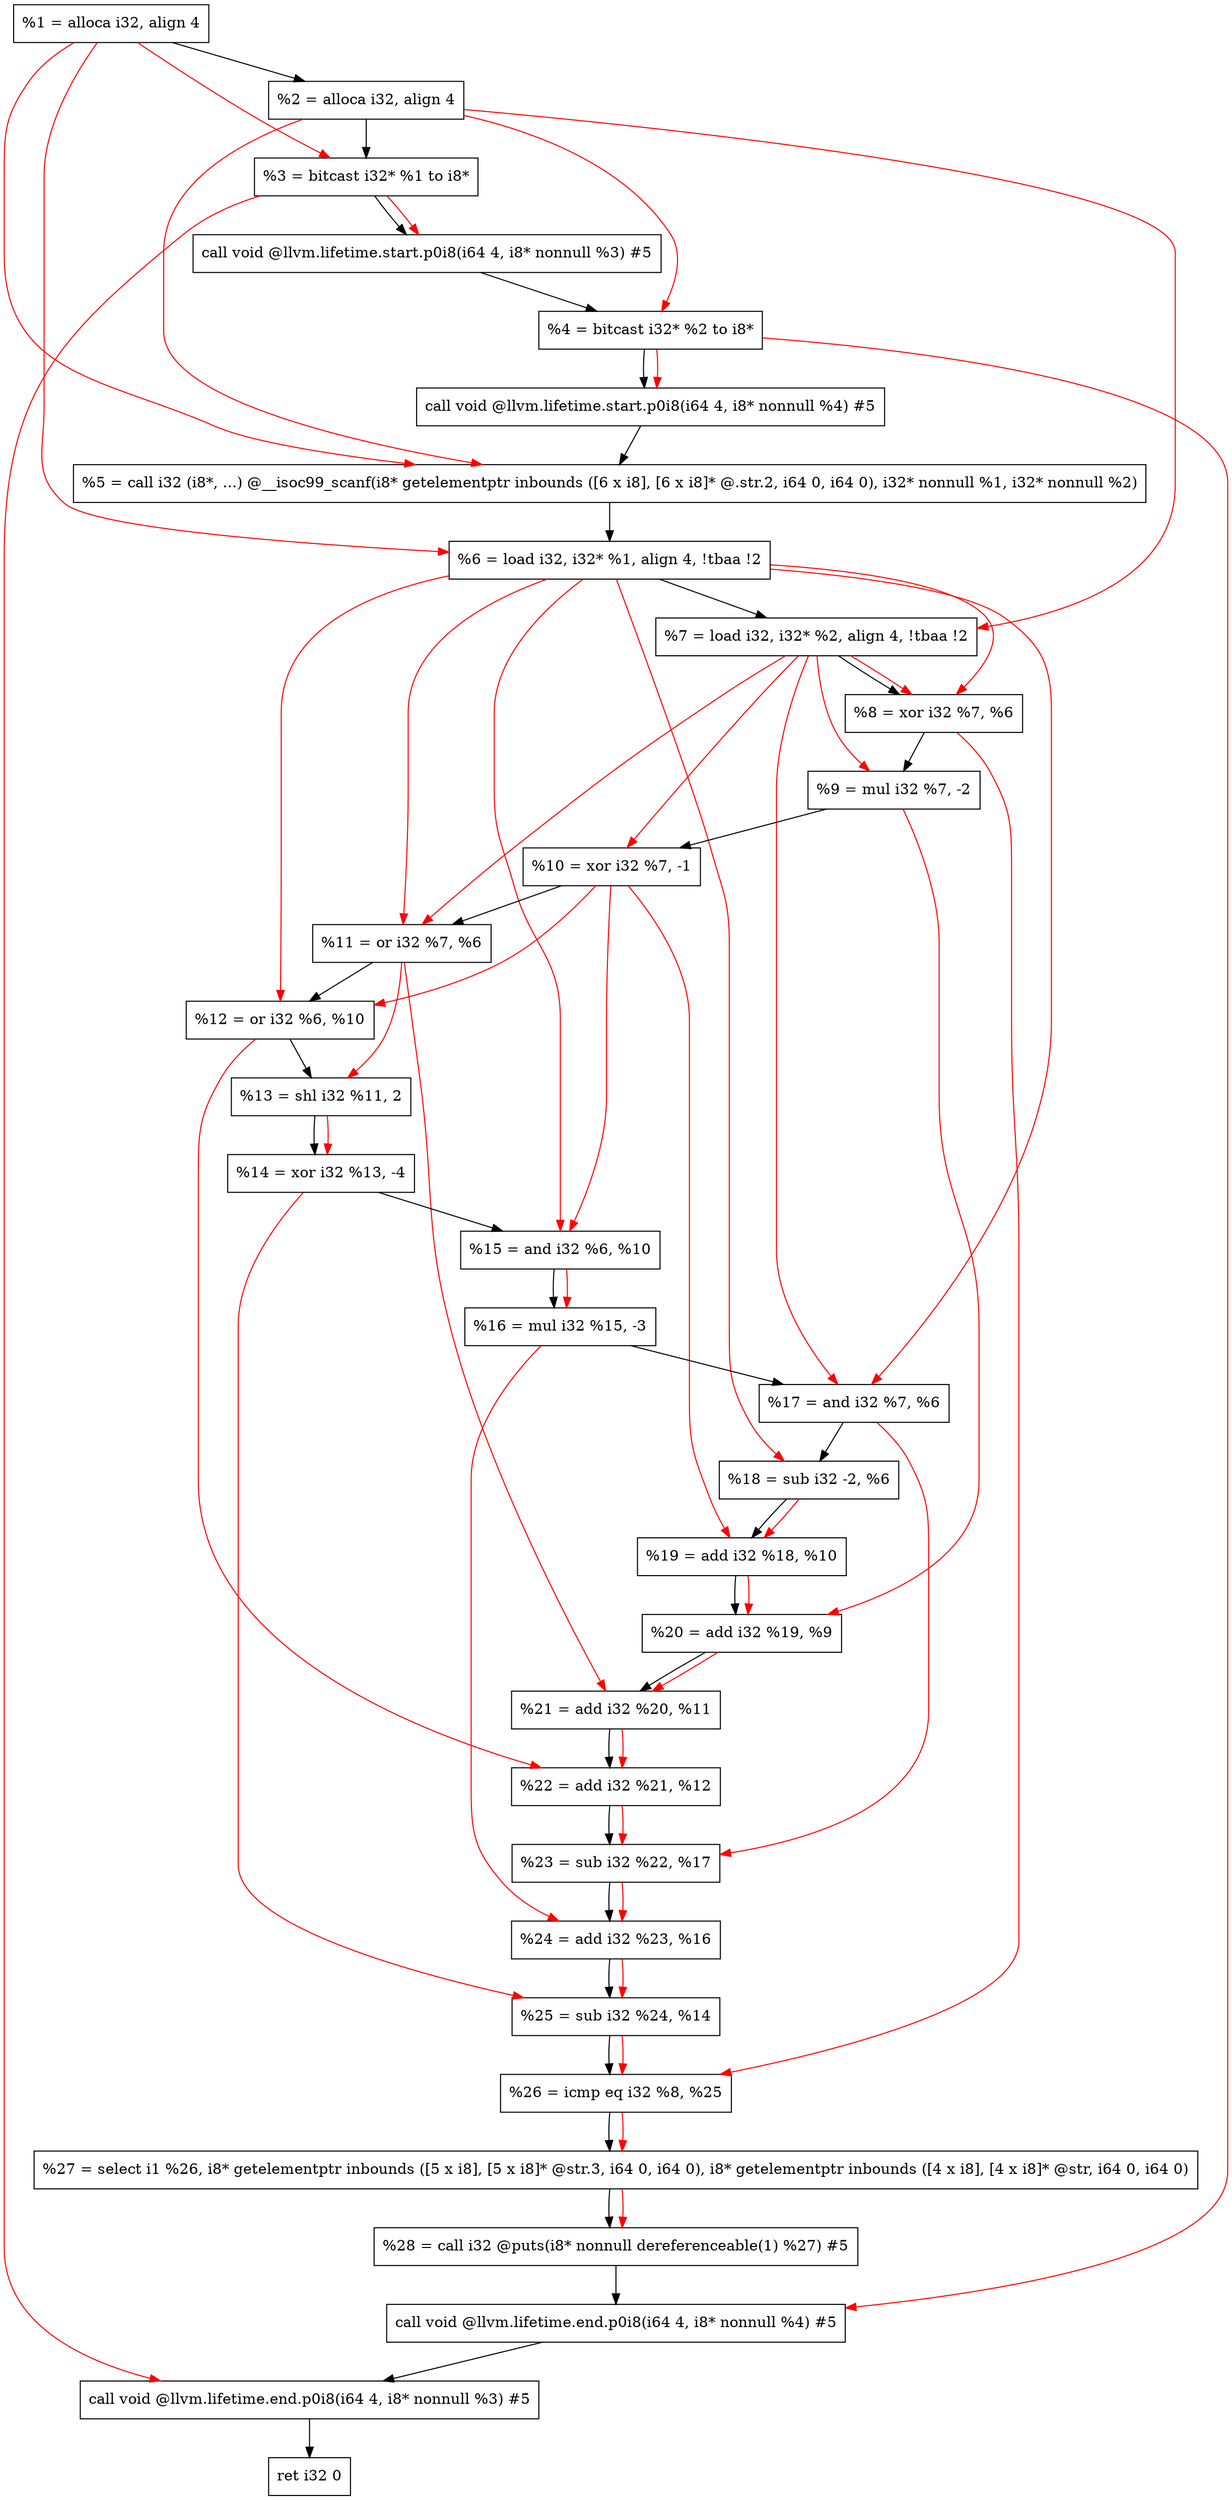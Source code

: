 digraph "DFG for'main' function" {
	Node0x19d3a08[shape=record, label="  %1 = alloca i32, align 4"];
	Node0x19d3ab8[shape=record, label="  %2 = alloca i32, align 4"];
	Node0x19d3b48[shape=record, label="  %3 = bitcast i32* %1 to i8*"];
	Node0x19d3fa8[shape=record, label="  call void @llvm.lifetime.start.p0i8(i64 4, i8* nonnull %3) #5"];
	Node0x19d4088[shape=record, label="  %4 = bitcast i32* %2 to i8*"];
	Node0x19d41a8[shape=record, label="  call void @llvm.lifetime.start.p0i8(i64 4, i8* nonnull %4) #5"];
	Node0x19d43e0[shape=record, label="  %5 = call i32 (i8*, ...) @__isoc99_scanf(i8* getelementptr inbounds ([6 x i8], [6 x i8]* @.str.2, i64 0, i64 0), i32* nonnull %1, i32* nonnull %2)"];
	Node0x19d4498[shape=record, label="  %6 = load i32, i32* %1, align 4, !tbaa !2"];
	Node0x19d5408[shape=record, label="  %7 = load i32, i32* %2, align 4, !tbaa !2"];
	Node0x19d5a90[shape=record, label="  %8 = xor i32 %7, %6"];
	Node0x19d5b00[shape=record, label="  %9 = mul i32 %7, -2"];
	Node0x19d5b70[shape=record, label="  %10 = xor i32 %7, -1"];
	Node0x19d5be0[shape=record, label="  %11 = or i32 %7, %6"];
	Node0x19d5c50[shape=record, label="  %12 = or i32 %6, %10"];
	Node0x19d5cc0[shape=record, label="  %13 = shl i32 %11, 2"];
	Node0x19d5d30[shape=record, label="  %14 = xor i32 %13, -4"];
	Node0x19d5da0[shape=record, label="  %15 = and i32 %6, %10"];
	Node0x19d5e10[shape=record, label="  %16 = mul i32 %15, -3"];
	Node0x19d5e80[shape=record, label="  %17 = and i32 %7, %6"];
	Node0x19d5ef0[shape=record, label="  %18 = sub i32 -2, %6"];
	Node0x19d5f60[shape=record, label="  %19 = add i32 %18, %10"];
	Node0x19d5fd0[shape=record, label="  %20 = add i32 %19, %9"];
	Node0x19d6040[shape=record, label="  %21 = add i32 %20, %11"];
	Node0x19d60b0[shape=record, label="  %22 = add i32 %21, %12"];
	Node0x19d6120[shape=record, label="  %23 = sub i32 %22, %17"];
	Node0x19d6190[shape=record, label="  %24 = add i32 %23, %16"];
	Node0x19d6200[shape=record, label="  %25 = sub i32 %24, %14"];
	Node0x19d6270[shape=record, label="  %26 = icmp eq i32 %8, %25"];
	Node0x19749d8[shape=record, label="  %27 = select i1 %26, i8* getelementptr inbounds ([5 x i8], [5 x i8]* @str.3, i64 0, i64 0), i8* getelementptr inbounds ([4 x i8], [4 x i8]* @str, i64 0, i64 0)"];
	Node0x19d6300[shape=record, label="  %28 = call i32 @puts(i8* nonnull dereferenceable(1) %27) #5"];
	Node0x19d6558[shape=record, label="  call void @llvm.lifetime.end.p0i8(i64 4, i8* nonnull %4) #5"];
	Node0x19d66b8[shape=record, label="  call void @llvm.lifetime.end.p0i8(i64 4, i8* nonnull %3) #5"];
	Node0x19d6778[shape=record, label="  ret i32 0"];
	Node0x19d3a08 -> Node0x19d3ab8;
	Node0x19d3ab8 -> Node0x19d3b48;
	Node0x19d3b48 -> Node0x19d3fa8;
	Node0x19d3fa8 -> Node0x19d4088;
	Node0x19d4088 -> Node0x19d41a8;
	Node0x19d41a8 -> Node0x19d43e0;
	Node0x19d43e0 -> Node0x19d4498;
	Node0x19d4498 -> Node0x19d5408;
	Node0x19d5408 -> Node0x19d5a90;
	Node0x19d5a90 -> Node0x19d5b00;
	Node0x19d5b00 -> Node0x19d5b70;
	Node0x19d5b70 -> Node0x19d5be0;
	Node0x19d5be0 -> Node0x19d5c50;
	Node0x19d5c50 -> Node0x19d5cc0;
	Node0x19d5cc0 -> Node0x19d5d30;
	Node0x19d5d30 -> Node0x19d5da0;
	Node0x19d5da0 -> Node0x19d5e10;
	Node0x19d5e10 -> Node0x19d5e80;
	Node0x19d5e80 -> Node0x19d5ef0;
	Node0x19d5ef0 -> Node0x19d5f60;
	Node0x19d5f60 -> Node0x19d5fd0;
	Node0x19d5fd0 -> Node0x19d6040;
	Node0x19d6040 -> Node0x19d60b0;
	Node0x19d60b0 -> Node0x19d6120;
	Node0x19d6120 -> Node0x19d6190;
	Node0x19d6190 -> Node0x19d6200;
	Node0x19d6200 -> Node0x19d6270;
	Node0x19d6270 -> Node0x19749d8;
	Node0x19749d8 -> Node0x19d6300;
	Node0x19d6300 -> Node0x19d6558;
	Node0x19d6558 -> Node0x19d66b8;
	Node0x19d66b8 -> Node0x19d6778;
edge [color=red]
	Node0x19d3a08 -> Node0x19d3b48;
	Node0x19d3b48 -> Node0x19d3fa8;
	Node0x19d3ab8 -> Node0x19d4088;
	Node0x19d4088 -> Node0x19d41a8;
	Node0x19d3a08 -> Node0x19d43e0;
	Node0x19d3ab8 -> Node0x19d43e0;
	Node0x19d3a08 -> Node0x19d4498;
	Node0x19d3ab8 -> Node0x19d5408;
	Node0x19d5408 -> Node0x19d5a90;
	Node0x19d4498 -> Node0x19d5a90;
	Node0x19d5408 -> Node0x19d5b00;
	Node0x19d5408 -> Node0x19d5b70;
	Node0x19d5408 -> Node0x19d5be0;
	Node0x19d4498 -> Node0x19d5be0;
	Node0x19d4498 -> Node0x19d5c50;
	Node0x19d5b70 -> Node0x19d5c50;
	Node0x19d5be0 -> Node0x19d5cc0;
	Node0x19d5cc0 -> Node0x19d5d30;
	Node0x19d4498 -> Node0x19d5da0;
	Node0x19d5b70 -> Node0x19d5da0;
	Node0x19d5da0 -> Node0x19d5e10;
	Node0x19d5408 -> Node0x19d5e80;
	Node0x19d4498 -> Node0x19d5e80;
	Node0x19d4498 -> Node0x19d5ef0;
	Node0x19d5ef0 -> Node0x19d5f60;
	Node0x19d5b70 -> Node0x19d5f60;
	Node0x19d5f60 -> Node0x19d5fd0;
	Node0x19d5b00 -> Node0x19d5fd0;
	Node0x19d5fd0 -> Node0x19d6040;
	Node0x19d5be0 -> Node0x19d6040;
	Node0x19d6040 -> Node0x19d60b0;
	Node0x19d5c50 -> Node0x19d60b0;
	Node0x19d60b0 -> Node0x19d6120;
	Node0x19d5e80 -> Node0x19d6120;
	Node0x19d6120 -> Node0x19d6190;
	Node0x19d5e10 -> Node0x19d6190;
	Node0x19d6190 -> Node0x19d6200;
	Node0x19d5d30 -> Node0x19d6200;
	Node0x19d5a90 -> Node0x19d6270;
	Node0x19d6200 -> Node0x19d6270;
	Node0x19d6270 -> Node0x19749d8;
	Node0x19749d8 -> Node0x19d6300;
	Node0x19d4088 -> Node0x19d6558;
	Node0x19d3b48 -> Node0x19d66b8;
}
